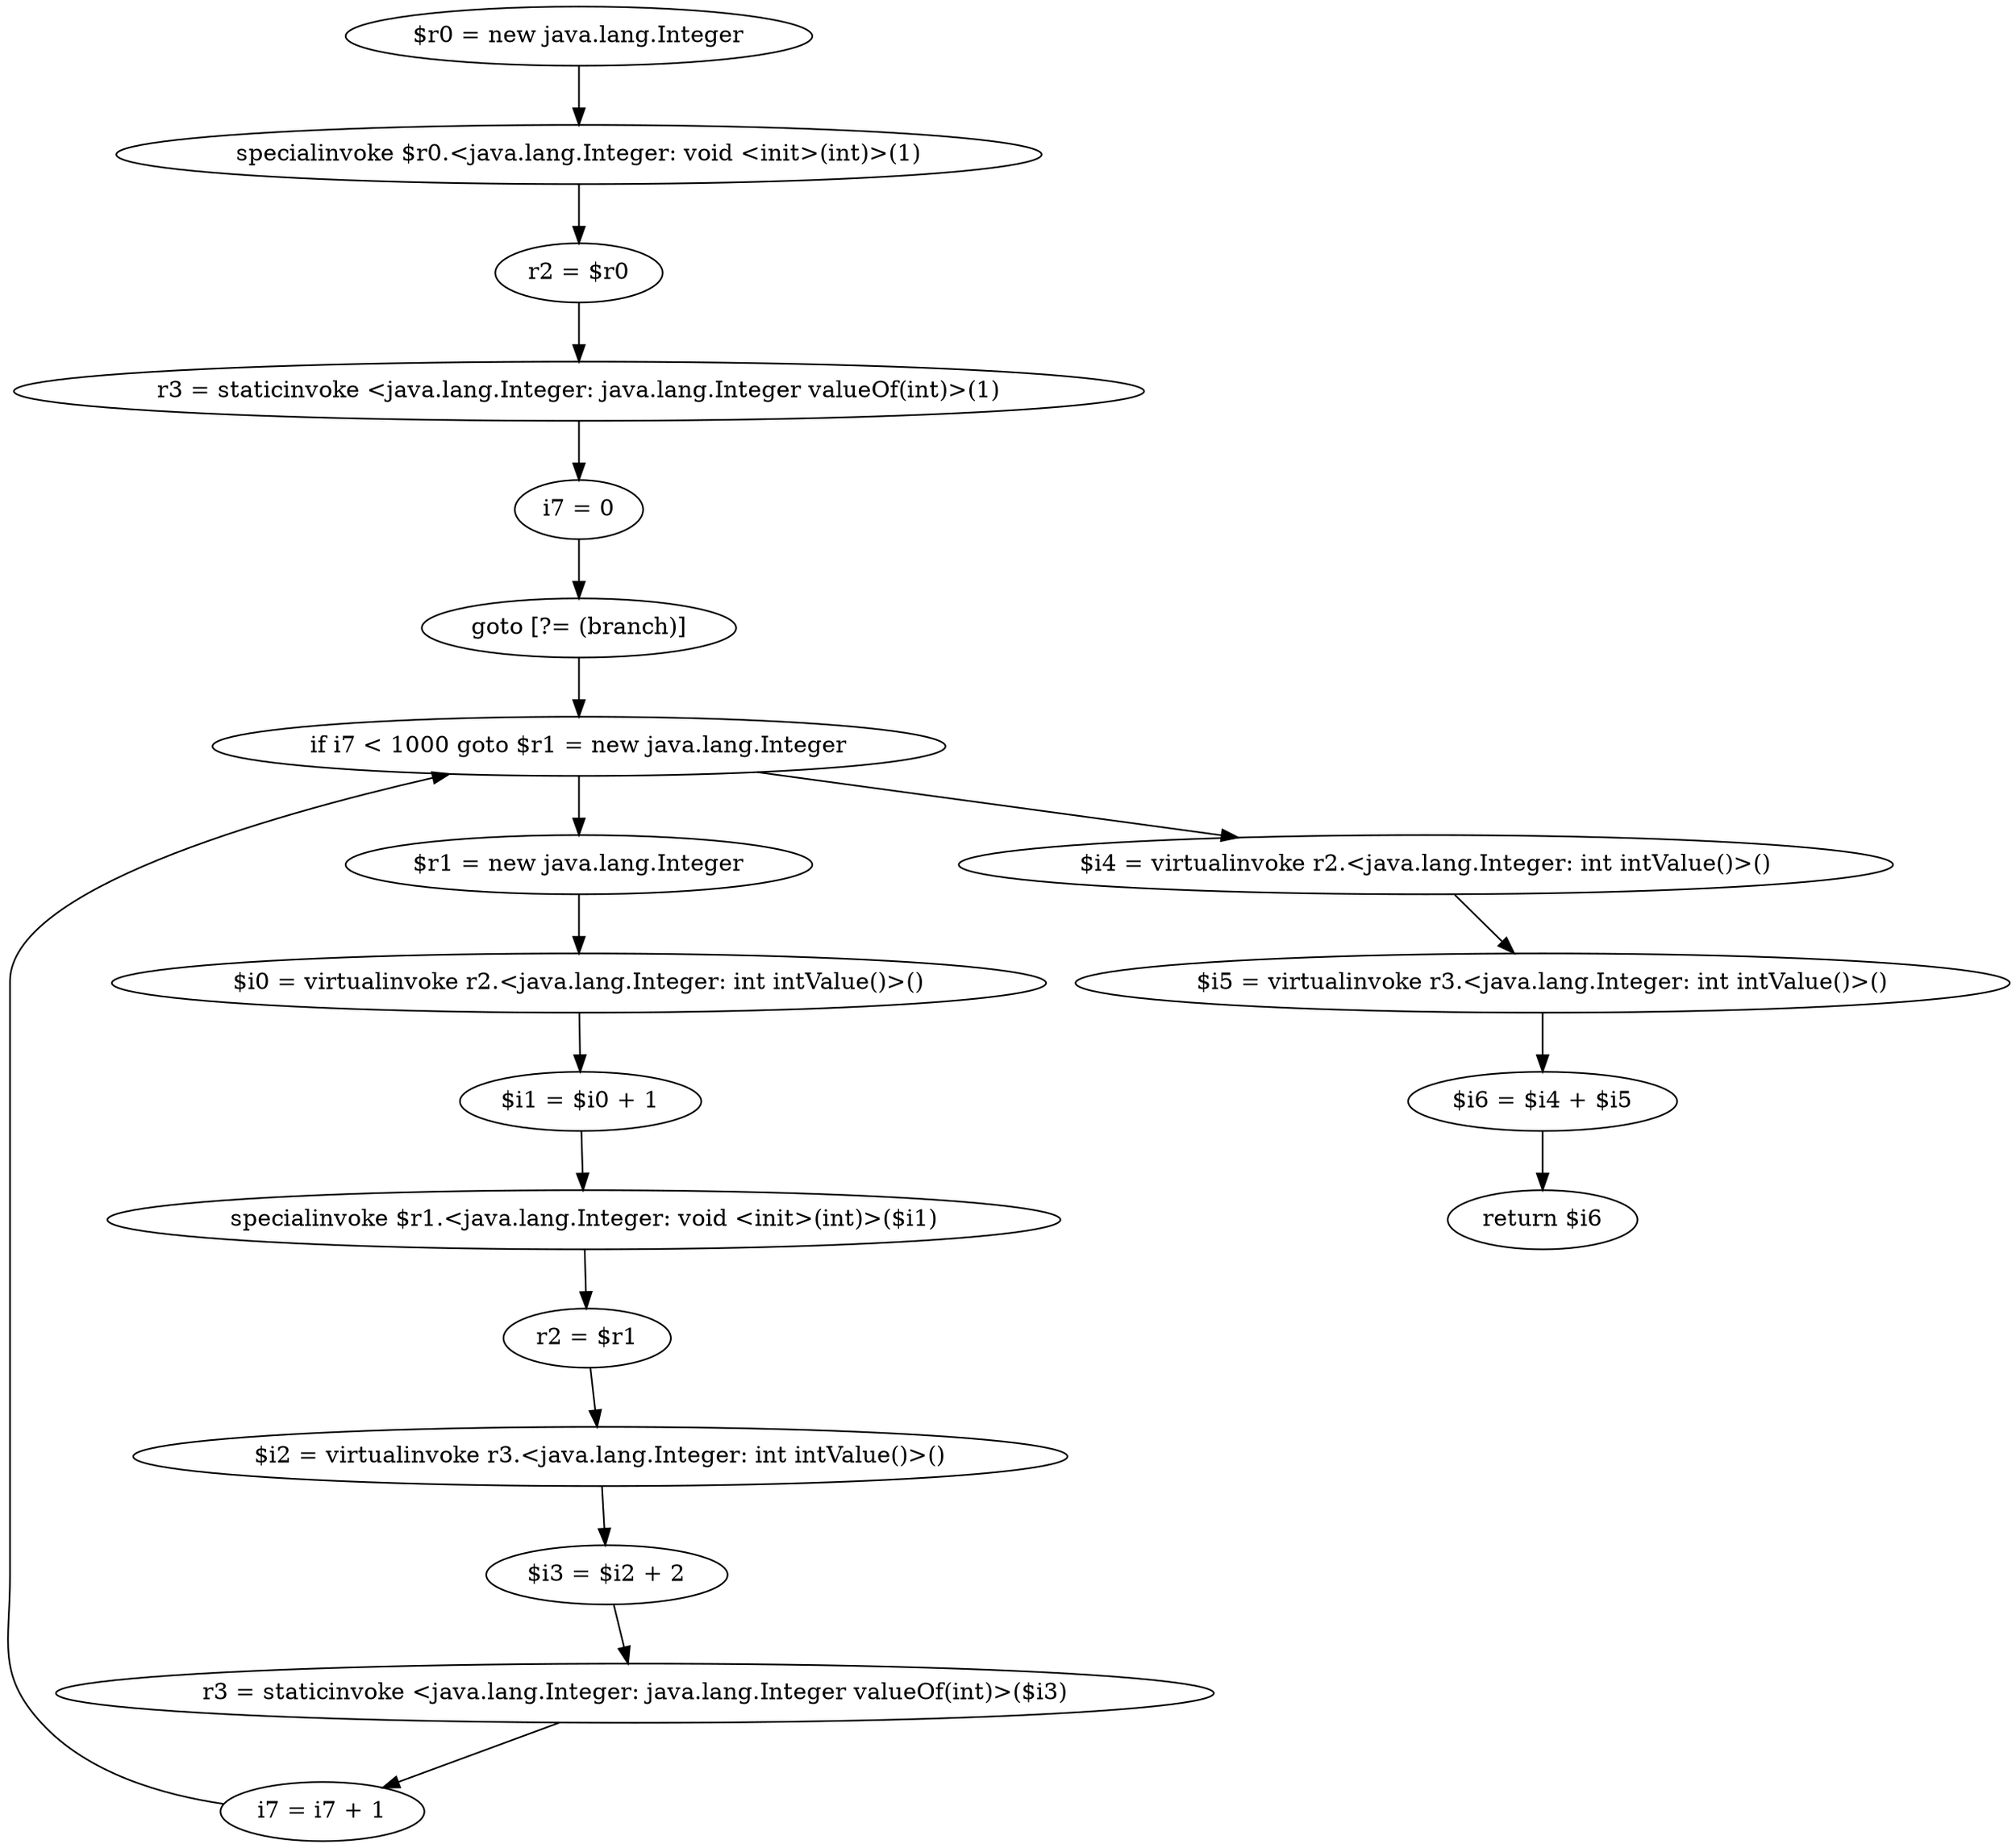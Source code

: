 digraph "unitGraph" {
    "$r0 = new java.lang.Integer"
    "specialinvoke $r0.<java.lang.Integer: void <init>(int)>(1)"
    "r2 = $r0"
    "r3 = staticinvoke <java.lang.Integer: java.lang.Integer valueOf(int)>(1)"
    "i7 = 0"
    "goto [?= (branch)]"
    "$r1 = new java.lang.Integer"
    "$i0 = virtualinvoke r2.<java.lang.Integer: int intValue()>()"
    "$i1 = $i0 + 1"
    "specialinvoke $r1.<java.lang.Integer: void <init>(int)>($i1)"
    "r2 = $r1"
    "$i2 = virtualinvoke r3.<java.lang.Integer: int intValue()>()"
    "$i3 = $i2 + 2"
    "r3 = staticinvoke <java.lang.Integer: java.lang.Integer valueOf(int)>($i3)"
    "i7 = i7 + 1"
    "if i7 < 1000 goto $r1 = new java.lang.Integer"
    "$i4 = virtualinvoke r2.<java.lang.Integer: int intValue()>()"
    "$i5 = virtualinvoke r3.<java.lang.Integer: int intValue()>()"
    "$i6 = $i4 + $i5"
    "return $i6"
    "$r0 = new java.lang.Integer"->"specialinvoke $r0.<java.lang.Integer: void <init>(int)>(1)";
    "specialinvoke $r0.<java.lang.Integer: void <init>(int)>(1)"->"r2 = $r0";
    "r2 = $r0"->"r3 = staticinvoke <java.lang.Integer: java.lang.Integer valueOf(int)>(1)";
    "r3 = staticinvoke <java.lang.Integer: java.lang.Integer valueOf(int)>(1)"->"i7 = 0";
    "i7 = 0"->"goto [?= (branch)]";
    "goto [?= (branch)]"->"if i7 < 1000 goto $r1 = new java.lang.Integer";
    "$r1 = new java.lang.Integer"->"$i0 = virtualinvoke r2.<java.lang.Integer: int intValue()>()";
    "$i0 = virtualinvoke r2.<java.lang.Integer: int intValue()>()"->"$i1 = $i0 + 1";
    "$i1 = $i0 + 1"->"specialinvoke $r1.<java.lang.Integer: void <init>(int)>($i1)";
    "specialinvoke $r1.<java.lang.Integer: void <init>(int)>($i1)"->"r2 = $r1";
    "r2 = $r1"->"$i2 = virtualinvoke r3.<java.lang.Integer: int intValue()>()";
    "$i2 = virtualinvoke r3.<java.lang.Integer: int intValue()>()"->"$i3 = $i2 + 2";
    "$i3 = $i2 + 2"->"r3 = staticinvoke <java.lang.Integer: java.lang.Integer valueOf(int)>($i3)";
    "r3 = staticinvoke <java.lang.Integer: java.lang.Integer valueOf(int)>($i3)"->"i7 = i7 + 1";
    "i7 = i7 + 1"->"if i7 < 1000 goto $r1 = new java.lang.Integer";
    "if i7 < 1000 goto $r1 = new java.lang.Integer"->"$i4 = virtualinvoke r2.<java.lang.Integer: int intValue()>()";
    "if i7 < 1000 goto $r1 = new java.lang.Integer"->"$r1 = new java.lang.Integer";
    "$i4 = virtualinvoke r2.<java.lang.Integer: int intValue()>()"->"$i5 = virtualinvoke r3.<java.lang.Integer: int intValue()>()";
    "$i5 = virtualinvoke r3.<java.lang.Integer: int intValue()>()"->"$i6 = $i4 + $i5";
    "$i6 = $i4 + $i5"->"return $i6";
}
